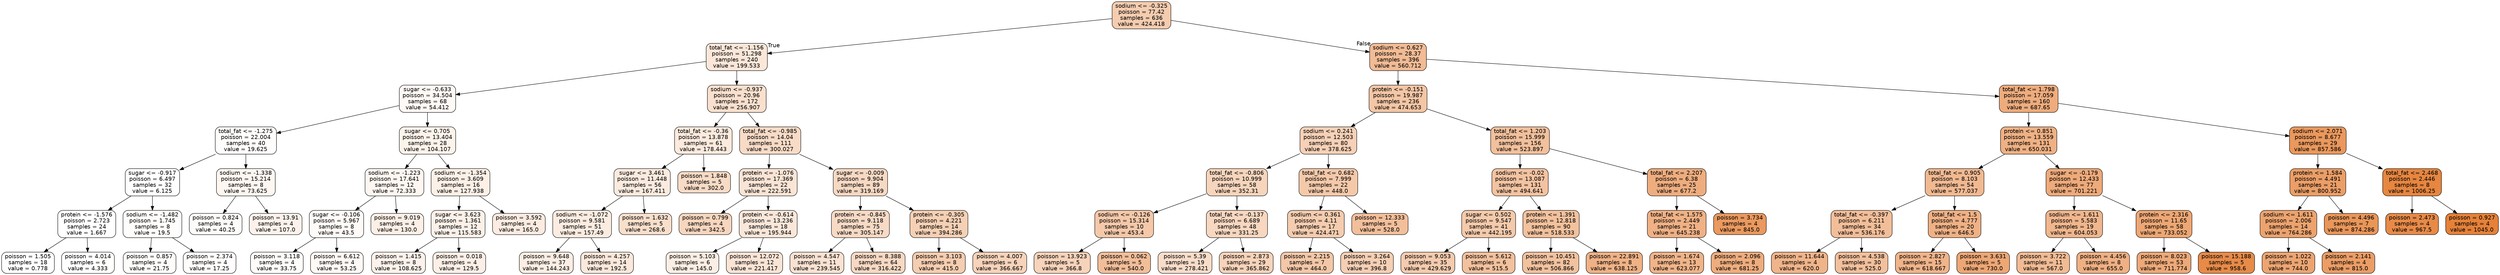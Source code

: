 digraph Tree {
node [shape=box, style="filled, rounded", color="black", fontname="helvetica"] ;
edge [fontname="helvetica"] ;
0 [label="sodium <= -0.325\npoisson = 77.42\nsamples = 636\nvalue = 424.418", fillcolor="#f4ccaf"] ;
1 [label="total_fat <= -1.156\npoisson = 51.298\nsamples = 240\nvalue = 199.533", fillcolor="#fae7d9"] ;
0 -> 1 [labeldistance=2.5, labelangle=45, headlabel="True"] ;
2 [label="sugar <= -0.633\npoisson = 34.504\nsamples = 68\nvalue = 54.412", fillcolor="#fef9f5"] ;
1 -> 2 ;
3 [label="total_fat <= -1.275\npoisson = 22.004\nsamples = 40\nvalue = 19.625", fillcolor="#fffdfb"] ;
2 -> 3 ;
4 [label="sugar <= -0.917\npoisson = 6.497\nsamples = 32\nvalue = 6.125", fillcolor="#fffefe"] ;
3 -> 4 ;
5 [label="protein <= -1.576\npoisson = 2.723\nsamples = 24\nvalue = 1.667", fillcolor="#ffffff"] ;
4 -> 5 ;
6 [label="poisson = 1.505\nsamples = 18\nvalue = 0.778", fillcolor="#ffffff"] ;
5 -> 6 ;
7 [label="poisson = 4.014\nsamples = 6\nvalue = 4.333", fillcolor="#fffffe"] ;
5 -> 7 ;
8 [label="sodium <= -1.482\npoisson = 1.745\nsamples = 8\nvalue = 19.5", fillcolor="#fffdfb"] ;
4 -> 8 ;
9 [label="poisson = 0.857\nsamples = 4\nvalue = 21.75", fillcolor="#fefcfb"] ;
8 -> 9 ;
10 [label="poisson = 2.374\nsamples = 4\nvalue = 17.25", fillcolor="#fffdfc"] ;
8 -> 10 ;
11 [label="sodium <= -1.338\npoisson = 15.214\nsamples = 8\nvalue = 73.625", fillcolor="#fdf6f1"] ;
3 -> 11 ;
12 [label="poisson = 0.824\nsamples = 4\nvalue = 40.25", fillcolor="#fefaf8"] ;
11 -> 12 ;
13 [label="poisson = 13.91\nsamples = 4\nvalue = 107.0", fillcolor="#fcf2eb"] ;
11 -> 13 ;
14 [label="sugar <= 0.705\npoisson = 13.404\nsamples = 28\nvalue = 104.107", fillcolor="#fcf3eb"] ;
2 -> 14 ;
15 [label="sodium <= -1.223\npoisson = 17.641\nsamples = 12\nvalue = 72.333", fillcolor="#fdf6f1"] ;
14 -> 15 ;
16 [label="sugar <= -0.106\npoisson = 5.967\nsamples = 8\nvalue = 43.5", fillcolor="#fefaf7"] ;
15 -> 16 ;
17 [label="poisson = 3.118\nsamples = 4\nvalue = 33.75", fillcolor="#fefbf9"] ;
16 -> 17 ;
18 [label="poisson = 6.612\nsamples = 4\nvalue = 53.25", fillcolor="#fef9f5"] ;
16 -> 18 ;
19 [label="poisson = 9.019\nsamples = 4\nvalue = 130.0", fillcolor="#fcefe6"] ;
15 -> 19 ;
20 [label="sodium <= -1.354\npoisson = 3.609\nsamples = 16\nvalue = 127.938", fillcolor="#fcf0e7"] ;
14 -> 20 ;
21 [label="sugar <= 3.623\npoisson = 1.361\nsamples = 12\nvalue = 115.583", fillcolor="#fcf1e9"] ;
20 -> 21 ;
22 [label="poisson = 1.415\nsamples = 8\nvalue = 108.625", fillcolor="#fcf2eb"] ;
21 -> 22 ;
23 [label="poisson = 0.018\nsamples = 4\nvalue = 129.5", fillcolor="#fcefe7"] ;
21 -> 23 ;
24 [label="poisson = 3.592\nsamples = 4\nvalue = 165.0", fillcolor="#fbebe0"] ;
20 -> 24 ;
25 [label="sodium <= -0.937\npoisson = 20.96\nsamples = 172\nvalue = 256.907", fillcolor="#f9e0ce"] ;
1 -> 25 ;
26 [label="total_fat <= -0.36\npoisson = 13.878\nsamples = 61\nvalue = 178.443", fillcolor="#fbeadd"] ;
25 -> 26 ;
27 [label="sugar <= 3.461\npoisson = 11.448\nsamples = 56\nvalue = 167.411", fillcolor="#fbebdf"] ;
26 -> 27 ;
28 [label="sodium <= -1.072\npoisson = 9.581\nsamples = 51\nvalue = 157.49", fillcolor="#fbece1"] ;
27 -> 28 ;
29 [label="poisson = 9.648\nsamples = 37\nvalue = 144.243", fillcolor="#fbeee4"] ;
28 -> 29 ;
30 [label="poisson = 4.257\nsamples = 14\nvalue = 192.5", fillcolor="#fae8db"] ;
28 -> 30 ;
31 [label="poisson = 1.632\nsamples = 5\nvalue = 268.6", fillcolor="#f8dfcc"] ;
27 -> 31 ;
32 [label="poisson = 1.848\nsamples = 5\nvalue = 302.0", fillcolor="#f7dbc6"] ;
26 -> 32 ;
33 [label="total_fat <= -0.985\npoisson = 14.04\nsamples = 111\nvalue = 300.027", fillcolor="#f8dbc6"] ;
25 -> 33 ;
34 [label="protein <= -1.076\npoisson = 17.369\nsamples = 22\nvalue = 222.591", fillcolor="#f9e4d5"] ;
33 -> 34 ;
35 [label="poisson = 0.799\nsamples = 4\nvalue = 342.5", fillcolor="#f6d6be"] ;
34 -> 35 ;
36 [label="protein <= -0.614\npoisson = 13.236\nsamples = 18\nvalue = 195.944", fillcolor="#fae7da"] ;
34 -> 36 ;
37 [label="poisson = 5.103\nsamples = 6\nvalue = 145.0", fillcolor="#fbeee4"] ;
36 -> 37 ;
38 [label="poisson = 12.072\nsamples = 12\nvalue = 221.417", fillcolor="#fae4d5"] ;
36 -> 38 ;
39 [label="sugar <= -0.009\npoisson = 9.904\nsamples = 89\nvalue = 319.169", fillcolor="#f7d9c3"] ;
33 -> 39 ;
40 [label="protein <= -0.845\npoisson = 9.118\nsamples = 75\nvalue = 305.147", fillcolor="#f7dac5"] ;
39 -> 40 ;
41 [label="poisson = 4.547\nsamples = 11\nvalue = 239.545", fillcolor="#f9e2d2"] ;
40 -> 41 ;
42 [label="poisson = 8.388\nsamples = 64\nvalue = 316.422", fillcolor="#f7d9c3"] ;
40 -> 42 ;
43 [label="protein <= -0.305\npoisson = 4.221\nsamples = 14\nvalue = 394.286", fillcolor="#f5d0b4"] ;
39 -> 43 ;
44 [label="poisson = 3.103\nsamples = 8\nvalue = 415.0", fillcolor="#f5cdb0"] ;
43 -> 44 ;
45 [label="poisson = 4.007\nsamples = 6\nvalue = 366.667", fillcolor="#f6d3ba"] ;
43 -> 45 ;
46 [label="sodium <= 0.627\npoisson = 28.37\nsamples = 396\nvalue = 560.712", fillcolor="#f1bb95"] ;
0 -> 46 [labeldistance=2.5, labelangle=-45, headlabel="False"] ;
47 [label="protein <= -0.151\npoisson = 19.987\nsamples = 236\nvalue = 474.653", fillcolor="#f3c6a5"] ;
46 -> 47 ;
48 [label="sodium <= 0.241\npoisson = 12.503\nsamples = 80\nvalue = 378.625", fillcolor="#f6d1b7"] ;
47 -> 48 ;
49 [label="total_fat <= -0.806\npoisson = 10.999\nsamples = 58\nvalue = 352.31", fillcolor="#f6d5bc"] ;
48 -> 49 ;
50 [label="sodium <= -0.126\npoisson = 15.314\nsamples = 10\nvalue = 453.4", fillcolor="#f4c8a9"] ;
49 -> 50 ;
51 [label="poisson = 13.923\nsamples = 5\nvalue = 366.8", fillcolor="#f6d3ba"] ;
50 -> 51 ;
52 [label="poisson = 0.062\nsamples = 5\nvalue = 540.0", fillcolor="#f2be99"] ;
50 -> 52 ;
53 [label="total_fat <= -0.137\npoisson = 6.689\nsamples = 48\nvalue = 331.25", fillcolor="#f7d7c0"] ;
49 -> 53 ;
54 [label="poisson = 5.39\nsamples = 19\nvalue = 278.421", fillcolor="#f8ddca"] ;
53 -> 54 ;
55 [label="poisson = 2.873\nsamples = 29\nvalue = 365.862", fillcolor="#f6d3ba"] ;
53 -> 55 ;
56 [label="total_fat <= 0.682\npoisson = 7.999\nsamples = 22\nvalue = 448.0", fillcolor="#f4c9aa"] ;
48 -> 56 ;
57 [label="sodium <= 0.361\npoisson = 4.11\nsamples = 17\nvalue = 424.471", fillcolor="#f4ccaf"] ;
56 -> 57 ;
58 [label="poisson = 2.215\nsamples = 7\nvalue = 464.0", fillcolor="#f3c7a7"] ;
57 -> 58 ;
59 [label="poisson = 3.264\nsamples = 10\nvalue = 396.8", fillcolor="#f5cfb4"] ;
57 -> 59 ;
60 [label="poisson = 12.333\nsamples = 5\nvalue = 528.0", fillcolor="#f2bf9b"] ;
56 -> 60 ;
61 [label="total_fat <= 1.203\npoisson = 15.999\nsamples = 156\nvalue = 523.897", fillcolor="#f2c09c"] ;
47 -> 61 ;
62 [label="sodium <= -0.02\npoisson = 13.087\nsamples = 131\nvalue = 494.641", fillcolor="#f3c3a1"] ;
61 -> 62 ;
63 [label="sugar <= 0.502\npoisson = 9.547\nsamples = 41\nvalue = 442.195", fillcolor="#f4caab"] ;
62 -> 63 ;
64 [label="poisson = 9.053\nsamples = 35\nvalue = 429.629", fillcolor="#f4cbae"] ;
63 -> 64 ;
65 [label="poisson = 5.612\nsamples = 6\nvalue = 515.5", fillcolor="#f2c19d"] ;
63 -> 65 ;
66 [label="protein <= 1.391\npoisson = 12.818\nsamples = 90\nvalue = 518.533", fillcolor="#f2c19d"] ;
62 -> 66 ;
67 [label="poisson = 10.451\nsamples = 82\nvalue = 506.866", fillcolor="#f2c29f"] ;
66 -> 67 ;
68 [label="poisson = 22.891\nsamples = 8\nvalue = 638.125", fillcolor="#efb286"] ;
66 -> 68 ;
69 [label="total_fat <= 2.207\npoisson = 6.38\nsamples = 25\nvalue = 677.2", fillcolor="#eead7f"] ;
61 -> 69 ;
70 [label="total_fat <= 1.575\npoisson = 2.449\nsamples = 21\nvalue = 645.238", fillcolor="#efb185"] ;
69 -> 70 ;
71 [label="poisson = 1.674\nsamples = 13\nvalue = 623.077", fillcolor="#f0b489"] ;
70 -> 71 ;
72 [label="poisson = 2.096\nsamples = 8\nvalue = 681.25", fillcolor="#eead7e"] ;
70 -> 72 ;
73 [label="poisson = 3.734\nsamples = 4\nvalue = 845.0", fillcolor="#ea995f"] ;
69 -> 73 ;
74 [label="total_fat <= 1.798\npoisson = 17.059\nsamples = 160\nvalue = 687.65", fillcolor="#eeac7d"] ;
46 -> 74 ;
75 [label="protein <= 0.851\npoisson = 13.559\nsamples = 131\nvalue = 650.031", fillcolor="#efb184"] ;
74 -> 75 ;
76 [label="total_fat <= 0.905\npoisson = 8.103\nsamples = 54\nvalue = 577.037", fillcolor="#f1b992"] ;
75 -> 76 ;
77 [label="total_fat <= -0.397\npoisson = 6.211\nsamples = 34\nvalue = 536.176", fillcolor="#f2be99"] ;
76 -> 77 ;
78 [label="poisson = 11.644\nsamples = 4\nvalue = 620.0", fillcolor="#f0b48a"] ;
77 -> 78 ;
79 [label="poisson = 4.538\nsamples = 30\nvalue = 525.0", fillcolor="#f2c09c"] ;
77 -> 79 ;
80 [label="total_fat <= 1.5\npoisson = 4.777\nsamples = 20\nvalue = 646.5", fillcolor="#efb185"] ;
76 -> 80 ;
81 [label="poisson = 2.827\nsamples = 15\nvalue = 618.667", fillcolor="#f0b48a"] ;
80 -> 81 ;
82 [label="poisson = 3.631\nsamples = 5\nvalue = 730.0", fillcolor="#eda775"] ;
80 -> 82 ;
83 [label="sugar <= -0.179\npoisson = 12.433\nsamples = 77\nvalue = 701.221", fillcolor="#eeaa7a"] ;
75 -> 83 ;
84 [label="sodium <= 1.611\npoisson = 5.583\nsamples = 19\nvalue = 604.053", fillcolor="#f0b68d"] ;
83 -> 84 ;
85 [label="poisson = 3.722\nsamples = 11\nvalue = 567.0", fillcolor="#f1bb94"] ;
84 -> 85 ;
86 [label="poisson = 4.456\nsamples = 8\nvalue = 655.0", fillcolor="#efb083"] ;
84 -> 86 ;
87 [label="protein <= 2.316\npoisson = 11.65\nsamples = 58\nvalue = 733.052", fillcolor="#eda774"] ;
83 -> 87 ;
88 [label="poisson = 8.023\nsamples = 53\nvalue = 711.774", fillcolor="#eda978"] ;
87 -> 88 ;
89 [label="poisson = 15.188\nsamples = 5\nvalue = 958.6", fillcolor="#e78b49"] ;
87 -> 89 ;
90 [label="sodium <= 2.071\npoisson = 8.677\nsamples = 29\nvalue = 857.586", fillcolor="#ea985d"] ;
74 -> 90 ;
91 [label="protein <= 1.584\npoisson = 4.491\nsamples = 21\nvalue = 800.952", fillcolor="#eb9e67"] ;
90 -> 91 ;
92 [label="sodium <= 1.611\npoisson = 2.006\nsamples = 14\nvalue = 764.286", fillcolor="#eca36e"] ;
91 -> 92 ;
93 [label="poisson = 1.022\nsamples = 10\nvalue = 744.0", fillcolor="#eca572"] ;
92 -> 93 ;
94 [label="poisson = 2.141\nsamples = 4\nvalue = 815.0", fillcolor="#eb9d65"] ;
92 -> 94 ;
95 [label="poisson = 4.496\nsamples = 7\nvalue = 874.286", fillcolor="#e99659"] ;
91 -> 95 ;
96 [label="total_fat <= 2.468\npoisson = 2.446\nsamples = 8\nvalue = 1006.25", fillcolor="#e68640"] ;
90 -> 96 ;
97 [label="poisson = 2.473\nsamples = 4\nvalue = 967.5", fillcolor="#e78a48"] ;
96 -> 97 ;
98 [label="poisson = 0.927\nsamples = 4\nvalue = 1045.0", fillcolor="#e58139"] ;
96 -> 98 ;
}